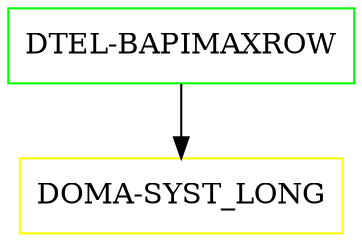 digraph G {
  "DTEL-BAPIMAXROW" [shape=box,color=green];
  "DOMA-SYST_LONG" [shape=box,color=yellow,URL="./DOMA_SYST_LONG.html"];
  "DTEL-BAPIMAXROW" -> "DOMA-SYST_LONG";
}
